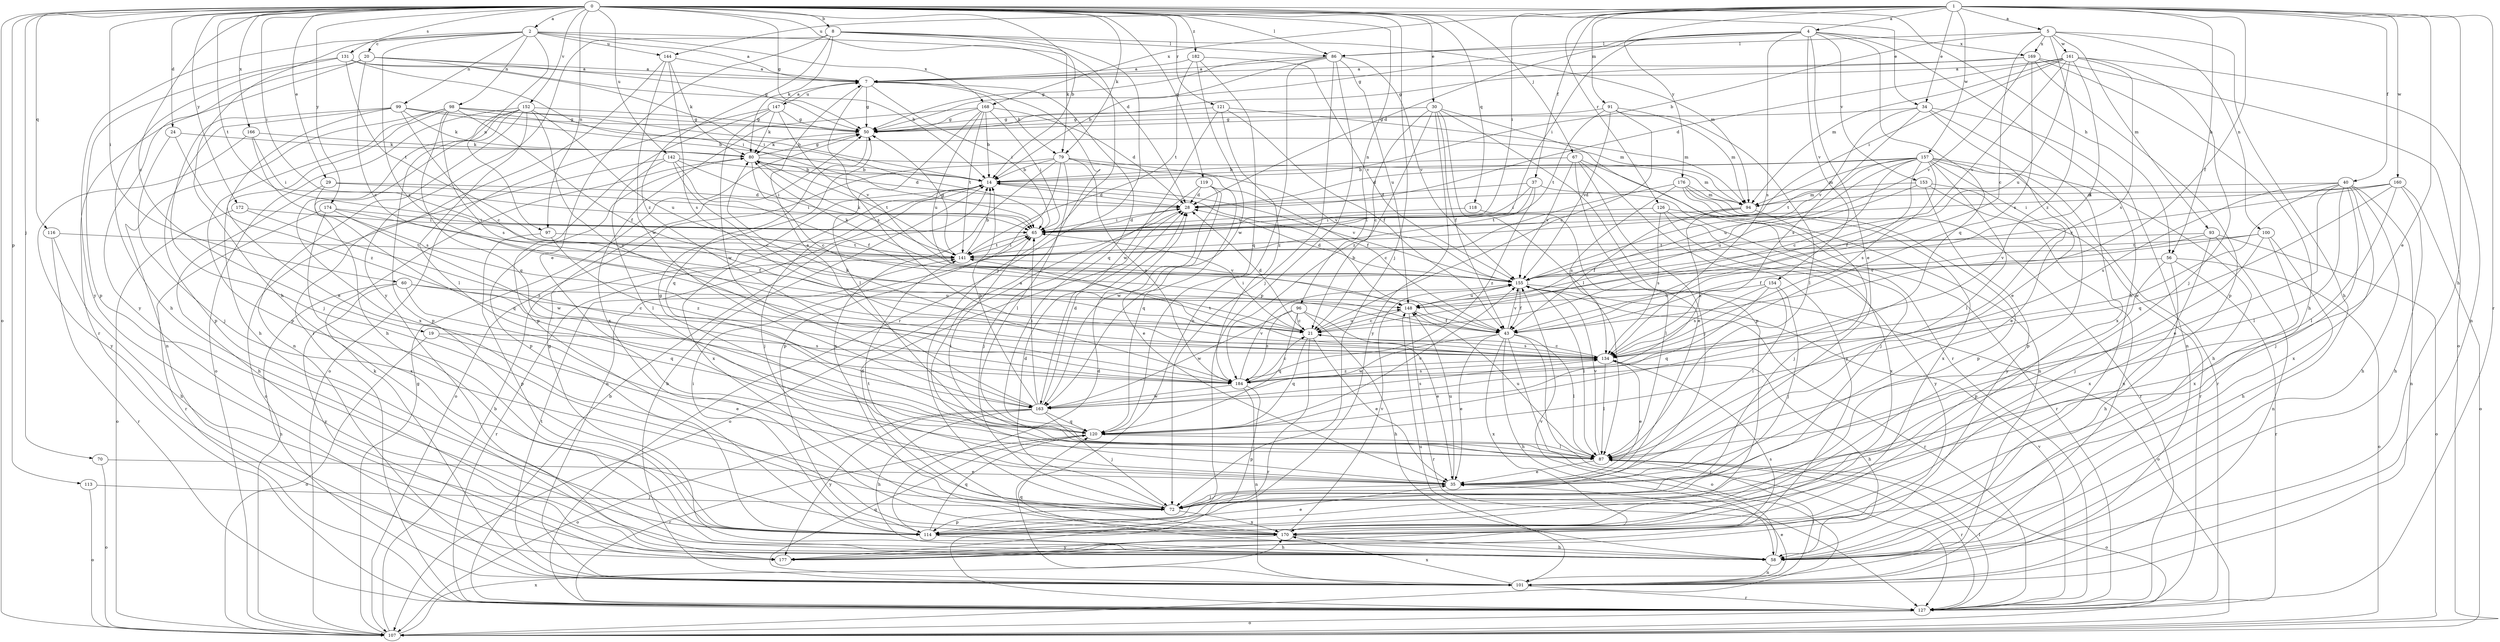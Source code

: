 strict digraph  {
0;
1;
2;
4;
5;
7;
8;
14;
19;
20;
21;
24;
28;
29;
30;
34;
35;
37;
40;
43;
50;
56;
58;
60;
65;
67;
70;
72;
79;
80;
86;
87;
91;
93;
94;
96;
97;
98;
99;
100;
101;
107;
113;
114;
116;
118;
119;
120;
121;
126;
127;
131;
134;
141;
142;
144;
147;
148;
152;
153;
154;
155;
157;
160;
161;
163;
166;
168;
169;
170;
172;
174;
176;
177;
182;
184;
0 -> 2  [label=a];
0 -> 8  [label=b];
0 -> 14  [label=b];
0 -> 19  [label=c];
0 -> 24  [label=d];
0 -> 28  [label=d];
0 -> 29  [label=e];
0 -> 30  [label=e];
0 -> 34  [label=e];
0 -> 50  [label=g];
0 -> 56  [label=h];
0 -> 60  [label=i];
0 -> 65  [label=i];
0 -> 67  [label=j];
0 -> 70  [label=j];
0 -> 72  [label=j];
0 -> 79  [label=k];
0 -> 86  [label=l];
0 -> 96  [label=n];
0 -> 97  [label=n];
0 -> 107  [label=o];
0 -> 113  [label=p];
0 -> 116  [label=q];
0 -> 118  [label=q];
0 -> 119  [label=q];
0 -> 121  [label=r];
0 -> 131  [label=s];
0 -> 141  [label=t];
0 -> 142  [label=u];
0 -> 152  [label=v];
0 -> 166  [label=x];
0 -> 172  [label=y];
0 -> 174  [label=y];
0 -> 182  [label=z];
1 -> 4  [label=a];
1 -> 5  [label=a];
1 -> 34  [label=e];
1 -> 35  [label=e];
1 -> 37  [label=f];
1 -> 40  [label=f];
1 -> 43  [label=f];
1 -> 56  [label=h];
1 -> 58  [label=h];
1 -> 65  [label=i];
1 -> 91  [label=m];
1 -> 126  [label=r];
1 -> 127  [label=r];
1 -> 144  [label=u];
1 -> 157  [label=w];
1 -> 160  [label=w];
1 -> 168  [label=x];
1 -> 176  [label=y];
2 -> 7  [label=a];
2 -> 20  [label=c];
2 -> 58  [label=h];
2 -> 79  [label=k];
2 -> 97  [label=n];
2 -> 98  [label=n];
2 -> 99  [label=n];
2 -> 134  [label=s];
2 -> 144  [label=u];
2 -> 168  [label=x];
2 -> 177  [label=y];
4 -> 28  [label=d];
4 -> 35  [label=e];
4 -> 50  [label=g];
4 -> 58  [label=h];
4 -> 65  [label=i];
4 -> 86  [label=l];
4 -> 120  [label=q];
4 -> 134  [label=s];
4 -> 153  [label=v];
4 -> 154  [label=v];
4 -> 169  [label=x];
5 -> 14  [label=b];
5 -> 21  [label=c];
5 -> 58  [label=h];
5 -> 86  [label=l];
5 -> 93  [label=m];
5 -> 100  [label=n];
5 -> 161  [label=w];
5 -> 169  [label=x];
5 -> 184  [label=z];
7 -> 50  [label=g];
7 -> 65  [label=i];
7 -> 79  [label=k];
7 -> 120  [label=q];
7 -> 134  [label=s];
7 -> 147  [label=u];
8 -> 35  [label=e];
8 -> 72  [label=j];
8 -> 80  [label=k];
8 -> 86  [label=l];
8 -> 94  [label=m];
8 -> 127  [label=r];
8 -> 177  [label=y];
8 -> 184  [label=z];
14 -> 28  [label=d];
14 -> 72  [label=j];
14 -> 101  [label=n];
14 -> 155  [label=v];
14 -> 170  [label=x];
19 -> 35  [label=e];
19 -> 107  [label=o];
19 -> 134  [label=s];
20 -> 7  [label=a];
20 -> 21  [label=c];
20 -> 50  [label=g];
20 -> 65  [label=i];
20 -> 127  [label=r];
20 -> 177  [label=y];
21 -> 28  [label=d];
21 -> 35  [label=e];
21 -> 65  [label=i];
21 -> 120  [label=q];
21 -> 127  [label=r];
21 -> 134  [label=s];
21 -> 148  [label=u];
24 -> 72  [label=j];
24 -> 80  [label=k];
24 -> 184  [label=z];
28 -> 65  [label=i];
28 -> 107  [label=o];
29 -> 28  [label=d];
29 -> 58  [label=h];
29 -> 65  [label=i];
29 -> 120  [label=q];
30 -> 21  [label=c];
30 -> 43  [label=f];
30 -> 50  [label=g];
30 -> 87  [label=l];
30 -> 114  [label=p];
30 -> 127  [label=r];
30 -> 177  [label=y];
30 -> 184  [label=z];
34 -> 35  [label=e];
34 -> 50  [label=g];
34 -> 101  [label=n];
34 -> 134  [label=s];
34 -> 155  [label=v];
34 -> 170  [label=x];
35 -> 7  [label=a];
35 -> 72  [label=j];
35 -> 148  [label=u];
37 -> 28  [label=d];
37 -> 65  [label=i];
37 -> 72  [label=j];
37 -> 141  [label=t];
37 -> 184  [label=z];
40 -> 28  [label=d];
40 -> 35  [label=e];
40 -> 58  [label=h];
40 -> 72  [label=j];
40 -> 87  [label=l];
40 -> 101  [label=n];
40 -> 134  [label=s];
40 -> 163  [label=w];
40 -> 170  [label=x];
43 -> 14  [label=b];
43 -> 35  [label=e];
43 -> 58  [label=h];
43 -> 87  [label=l];
43 -> 107  [label=o];
43 -> 127  [label=r];
43 -> 155  [label=v];
43 -> 163  [label=w];
43 -> 170  [label=x];
50 -> 80  [label=k];
50 -> 120  [label=q];
56 -> 58  [label=h];
56 -> 107  [label=o];
56 -> 114  [label=p];
56 -> 127  [label=r];
56 -> 155  [label=v];
58 -> 50  [label=g];
58 -> 101  [label=n];
58 -> 120  [label=q];
58 -> 155  [label=v];
60 -> 21  [label=c];
60 -> 101  [label=n];
60 -> 120  [label=q];
60 -> 148  [label=u];
60 -> 177  [label=y];
65 -> 28  [label=d];
65 -> 141  [label=t];
67 -> 14  [label=b];
67 -> 35  [label=e];
67 -> 72  [label=j];
67 -> 101  [label=n];
67 -> 155  [label=v];
67 -> 177  [label=y];
70 -> 35  [label=e];
70 -> 107  [label=o];
72 -> 28  [label=d];
72 -> 114  [label=p];
72 -> 141  [label=t];
72 -> 170  [label=x];
79 -> 14  [label=b];
79 -> 43  [label=f];
79 -> 87  [label=l];
79 -> 107  [label=o];
79 -> 114  [label=p];
79 -> 155  [label=v];
79 -> 170  [label=x];
79 -> 184  [label=z];
80 -> 14  [label=b];
80 -> 21  [label=c];
80 -> 28  [label=d];
80 -> 50  [label=g];
80 -> 94  [label=m];
80 -> 114  [label=p];
80 -> 141  [label=t];
86 -> 7  [label=a];
86 -> 14  [label=b];
86 -> 50  [label=g];
86 -> 72  [label=j];
86 -> 101  [label=n];
86 -> 114  [label=p];
86 -> 148  [label=u];
86 -> 155  [label=v];
87 -> 35  [label=e];
87 -> 50  [label=g];
87 -> 65  [label=i];
87 -> 107  [label=o];
87 -> 127  [label=r];
87 -> 148  [label=u];
87 -> 155  [label=v];
91 -> 21  [label=c];
91 -> 50  [label=g];
91 -> 87  [label=l];
91 -> 94  [label=m];
91 -> 141  [label=t];
91 -> 155  [label=v];
93 -> 101  [label=n];
93 -> 107  [label=o];
93 -> 141  [label=t];
93 -> 155  [label=v];
93 -> 170  [label=x];
94 -> 43  [label=f];
94 -> 65  [label=i];
94 -> 72  [label=j];
94 -> 184  [label=z];
96 -> 21  [label=c];
96 -> 35  [label=e];
96 -> 58  [label=h];
96 -> 120  [label=q];
96 -> 163  [label=w];
96 -> 184  [label=z];
97 -> 114  [label=p];
97 -> 141  [label=t];
97 -> 184  [label=z];
98 -> 14  [label=b];
98 -> 43  [label=f];
98 -> 50  [label=g];
98 -> 58  [label=h];
98 -> 94  [label=m];
98 -> 101  [label=n];
98 -> 114  [label=p];
98 -> 120  [label=q];
98 -> 134  [label=s];
99 -> 14  [label=b];
99 -> 21  [label=c];
99 -> 35  [label=e];
99 -> 50  [label=g];
99 -> 72  [label=j];
99 -> 80  [label=k];
99 -> 114  [label=p];
100 -> 43  [label=f];
100 -> 58  [label=h];
100 -> 72  [label=j];
100 -> 141  [label=t];
100 -> 170  [label=x];
101 -> 14  [label=b];
101 -> 35  [label=e];
101 -> 80  [label=k];
101 -> 87  [label=l];
101 -> 120  [label=q];
101 -> 127  [label=r];
101 -> 141  [label=t];
101 -> 148  [label=u];
101 -> 170  [label=x];
107 -> 14  [label=b];
107 -> 50  [label=g];
107 -> 170  [label=x];
113 -> 72  [label=j];
113 -> 107  [label=o];
114 -> 28  [label=d];
114 -> 35  [label=e];
114 -> 58  [label=h];
114 -> 65  [label=i];
114 -> 120  [label=q];
116 -> 58  [label=h];
116 -> 127  [label=r];
116 -> 141  [label=t];
118 -> 65  [label=i];
118 -> 87  [label=l];
119 -> 28  [label=d];
119 -> 35  [label=e];
119 -> 72  [label=j];
119 -> 120  [label=q];
119 -> 163  [label=w];
120 -> 87  [label=l];
120 -> 127  [label=r];
120 -> 155  [label=v];
121 -> 43  [label=f];
121 -> 50  [label=g];
121 -> 94  [label=m];
121 -> 163  [label=w];
121 -> 184  [label=z];
126 -> 65  [label=i];
126 -> 127  [label=r];
126 -> 134  [label=s];
126 -> 170  [label=x];
126 -> 177  [label=y];
127 -> 14  [label=b];
127 -> 87  [label=l];
127 -> 107  [label=o];
127 -> 155  [label=v];
131 -> 7  [label=a];
131 -> 14  [label=b];
131 -> 58  [label=h];
131 -> 65  [label=i];
131 -> 114  [label=p];
131 -> 141  [label=t];
134 -> 21  [label=c];
134 -> 35  [label=e];
134 -> 58  [label=h];
134 -> 87  [label=l];
134 -> 141  [label=t];
134 -> 184  [label=z];
141 -> 14  [label=b];
141 -> 50  [label=g];
141 -> 65  [label=i];
141 -> 80  [label=k];
141 -> 127  [label=r];
141 -> 155  [label=v];
142 -> 14  [label=b];
142 -> 21  [label=c];
142 -> 43  [label=f];
142 -> 65  [label=i];
142 -> 87  [label=l];
142 -> 107  [label=o];
144 -> 7  [label=a];
144 -> 80  [label=k];
144 -> 127  [label=r];
144 -> 134  [label=s];
144 -> 163  [label=w];
147 -> 7  [label=a];
147 -> 50  [label=g];
147 -> 80  [label=k];
147 -> 107  [label=o];
147 -> 114  [label=p];
147 -> 155  [label=v];
147 -> 163  [label=w];
148 -> 21  [label=c];
148 -> 43  [label=f];
148 -> 127  [label=r];
152 -> 50  [label=g];
152 -> 58  [label=h];
152 -> 87  [label=l];
152 -> 101  [label=n];
152 -> 107  [label=o];
152 -> 114  [label=p];
152 -> 148  [label=u];
152 -> 170  [label=x];
152 -> 184  [label=z];
153 -> 94  [label=m];
153 -> 101  [label=n];
153 -> 127  [label=r];
153 -> 148  [label=u];
153 -> 177  [label=y];
154 -> 72  [label=j];
154 -> 87  [label=l];
154 -> 120  [label=q];
154 -> 134  [label=s];
154 -> 148  [label=u];
155 -> 28  [label=d];
155 -> 43  [label=f];
155 -> 80  [label=k];
155 -> 87  [label=l];
155 -> 107  [label=o];
155 -> 127  [label=r];
155 -> 148  [label=u];
157 -> 14  [label=b];
157 -> 21  [label=c];
157 -> 28  [label=d];
157 -> 35  [label=e];
157 -> 43  [label=f];
157 -> 58  [label=h];
157 -> 87  [label=l];
157 -> 94  [label=m];
157 -> 114  [label=p];
157 -> 127  [label=r];
157 -> 134  [label=s];
157 -> 141  [label=t];
157 -> 148  [label=u];
160 -> 58  [label=h];
160 -> 65  [label=i];
160 -> 87  [label=l];
160 -> 94  [label=m];
160 -> 107  [label=o];
160 -> 120  [label=q];
160 -> 155  [label=v];
161 -> 7  [label=a];
161 -> 28  [label=d];
161 -> 43  [label=f];
161 -> 65  [label=i];
161 -> 72  [label=j];
161 -> 94  [label=m];
161 -> 101  [label=n];
161 -> 134  [label=s];
161 -> 148  [label=u];
161 -> 155  [label=v];
163 -> 7  [label=a];
163 -> 14  [label=b];
163 -> 28  [label=d];
163 -> 58  [label=h];
163 -> 65  [label=i];
163 -> 72  [label=j];
163 -> 107  [label=o];
163 -> 120  [label=q];
163 -> 134  [label=s];
163 -> 177  [label=y];
166 -> 65  [label=i];
166 -> 80  [label=k];
166 -> 134  [label=s];
166 -> 177  [label=y];
168 -> 14  [label=b];
168 -> 28  [label=d];
168 -> 50  [label=g];
168 -> 65  [label=i];
168 -> 87  [label=l];
168 -> 141  [label=t];
168 -> 148  [label=u];
168 -> 170  [label=x];
169 -> 7  [label=a];
169 -> 50  [label=g];
169 -> 58  [label=h];
169 -> 107  [label=o];
169 -> 114  [label=p];
169 -> 134  [label=s];
169 -> 155  [label=v];
170 -> 28  [label=d];
170 -> 58  [label=h];
170 -> 155  [label=v];
170 -> 177  [label=y];
172 -> 65  [label=i];
172 -> 107  [label=o];
172 -> 184  [label=z];
174 -> 43  [label=f];
174 -> 65  [label=i];
174 -> 127  [label=r];
174 -> 163  [label=w];
174 -> 170  [label=x];
176 -> 21  [label=c];
176 -> 94  [label=m];
176 -> 114  [label=p];
176 -> 127  [label=r];
176 -> 134  [label=s];
176 -> 170  [label=x];
177 -> 134  [label=s];
182 -> 7  [label=a];
182 -> 120  [label=q];
182 -> 141  [label=t];
182 -> 155  [label=v];
182 -> 163  [label=w];
184 -> 21  [label=c];
184 -> 80  [label=k];
184 -> 101  [label=n];
184 -> 114  [label=p];
184 -> 134  [label=s];
184 -> 155  [label=v];
184 -> 163  [label=w];
}
